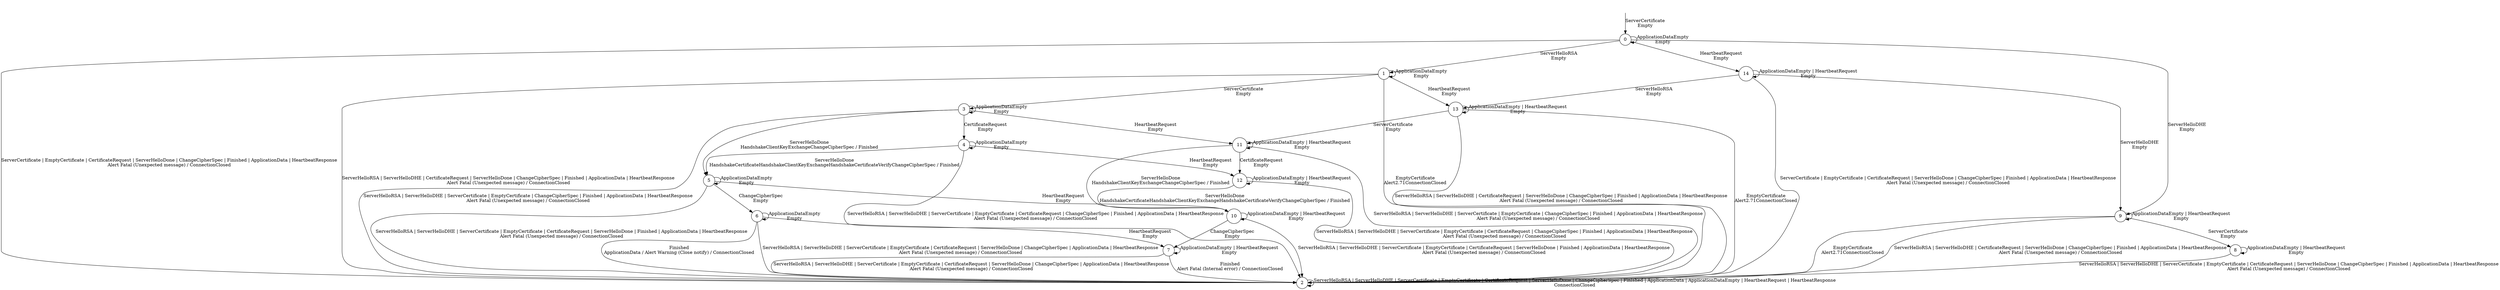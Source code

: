 digraph g {
__start0 [shape="none", label=""];
s0 [shape="circle", label="0"];
s1 [shape="circle", label="1"];
s2 [shape="circle", label="2"];
s3 [shape="circle", label="3"];
s4 [shape="circle", label="4"];
s5 [shape="circle", label="5"];
s6 [shape="circle", label="6"];
s7 [shape="circle", label="7"];
s8 [shape="circle", label="8"];
s9 [shape="circle", label="9"];
s10 [shape="circle", label="10"];
s11 [shape="circle", label="11"];
s12 [shape="circle", label="12"];
s13 [shape="circle", label="13"];
s14 [shape="circle", label="14"];
s9 -> s2  [label=<EmptyCertificate<br />Alert2.71ConnectionClosed>];
s9 -> s2  [label=<ServerHelloRSA | ServerHelloDHE | CertificateRequest | ServerHelloDone | ChangeCipherSpec | Finished | ApplicationData | HeartbeatResponse<br />Alert Fatal (Unexpected message) / ConnectionClosed>];
s9 -> s9  [label=<ApplicationDataEmpty | HeartbeatRequest<br />Empty>];
s9 -> s8  [label=<ServerCertificate<br />Empty>];
s8 -> s2  [label=<ServerHelloRSA | ServerHelloDHE | ServerCertificate | EmptyCertificate | CertificateRequest | ServerHelloDone | ChangeCipherSpec | Finished | ApplicationData | HeartbeatResponse<br />Alert Fatal (Unexpected message) / ConnectionClosed>];
s8 -> s8  [label=<ApplicationDataEmpty | HeartbeatRequest<br />Empty>];
s3 -> s3  [label=<ApplicationDataEmpty<br />Empty>];
s3 -> s2  [label=<ServerHelloRSA | ServerHelloDHE | ServerCertificate | EmptyCertificate | ChangeCipherSpec | Finished | ApplicationData | HeartbeatResponse<br />Alert Fatal (Unexpected message) / ConnectionClosed>];
s3 -> s11  [label=<HeartbeatRequest<br />Empty>];
s3 -> s5  [label=<ServerHelloDone<br />HandshakeClientKeyExchangeChangeCipherSpec / Finished>];
s3 -> s4  [label=<CertificateRequest<br />Empty>];
s2 -> s2  [label=<ServerHelloRSA | ServerHelloDHE | ServerCertificate | EmptyCertificate | CertificateRequest | ServerHelloDone | ChangeCipherSpec | Finished | ApplicationData | ApplicationDataEmpty | HeartbeatRequest | HeartbeatResponse<br />ConnectionClosed>];
s1 -> s3  [label=<ServerCertificate<br />Empty>];
s1 -> s2  [label=<EmptyCertificate<br />Alert2.71ConnectionClosed>];
s1 -> s2  [label=<ServerHelloRSA | ServerHelloDHE | CertificateRequest | ServerHelloDone | ChangeCipherSpec | Finished | ApplicationData | HeartbeatResponse<br />Alert Fatal (Unexpected message) / ConnectionClosed>];
s1 -> s1  [label=<ApplicationDataEmpty<br />Empty>];
s1 -> s13  [label=<HeartbeatRequest<br />Empty>];
s10 -> s2  [label=<ServerHelloRSA | ServerHelloDHE | ServerCertificate | EmptyCertificate | CertificateRequest | ServerHelloDone | Finished | ApplicationData | HeartbeatResponse<br />Alert Fatal (Unexpected message) / ConnectionClosed>];
s10 -> s10  [label=<ApplicationDataEmpty | HeartbeatRequest<br />Empty>];
s10 -> s7  [label=<ChangeCipherSpec<br />Empty>];
s7 -> s2  [label=<Finished<br />Alert Fatal (Internal error) / ConnectionClosed>];
s7 -> s2  [label=<ServerHelloRSA | ServerHelloDHE | ServerCertificate | EmptyCertificate | CertificateRequest | ServerHelloDone | ChangeCipherSpec | ApplicationData | HeartbeatResponse<br />Alert Fatal (Unexpected message) / ConnectionClosed>];
s7 -> s7  [label=<ApplicationDataEmpty | HeartbeatRequest<br />Empty>];
s6 -> s2  [label=<Finished<br />ApplicationData / Alert Warning (Close notify) / ConnectionClosed>];
s6 -> s2  [label=<ServerHelloRSA | ServerHelloDHE | ServerCertificate | EmptyCertificate | CertificateRequest | ServerHelloDone | ChangeCipherSpec | ApplicationData | HeartbeatResponse<br />Alert Fatal (Unexpected message) / ConnectionClosed>];
s6 -> s7  [label=<HeartbeatRequest<br />Empty>];
s6 -> s6  [label=<ApplicationDataEmpty<br />Empty>];
s5 -> s2  [label=<ServerHelloRSA | ServerHelloDHE | ServerCertificate | EmptyCertificate | CertificateRequest | ServerHelloDone | Finished | ApplicationData | HeartbeatResponse<br />Alert Fatal (Unexpected message) / ConnectionClosed>];
s5 -> s10  [label=<HeartbeatRequest<br />Empty>];
s5 -> s6  [label=<ChangeCipherSpec<br />Empty>];
s5 -> s5  [label=<ApplicationDataEmpty<br />Empty>];
s4 -> s2  [label=<ServerHelloRSA | ServerHelloDHE | ServerCertificate | EmptyCertificate | CertificateRequest | ChangeCipherSpec | Finished | ApplicationData | HeartbeatResponse<br />Alert Fatal (Unexpected message) / ConnectionClosed>];
s4 -> s12  [label=<HeartbeatRequest<br />Empty>];
s4 -> s5  [label=<ServerHelloDone<br />HandshakeCertificateHandshakeClientKeyExchangeHandshakeCertificateVerifyChangeCipherSpec / Finished>];
s4 -> s4  [label=<ApplicationDataEmpty<br />Empty>];
s13 -> s13  [label=<ApplicationDataEmpty | HeartbeatRequest<br />Empty>];
s13 -> s2  [label=<EmptyCertificate<br />Alert2.71ConnectionClosed>];
s13 -> s2  [label=<ServerHelloRSA | ServerHelloDHE | CertificateRequest | ServerHelloDone | ChangeCipherSpec | Finished | ApplicationData | HeartbeatResponse<br />Alert Fatal (Unexpected message) / ConnectionClosed>];
s13 -> s11  [label=<ServerCertificate<br />Empty>];
s11 -> s2  [label=<ServerHelloRSA | ServerHelloDHE | ServerCertificate | EmptyCertificate | ChangeCipherSpec | Finished | ApplicationData | HeartbeatResponse<br />Alert Fatal (Unexpected message) / ConnectionClosed>];
s11 -> s11  [label=<ApplicationDataEmpty | HeartbeatRequest<br />Empty>];
s11 -> s10  [label=<ServerHelloDone<br />HandshakeClientKeyExchangeChangeCipherSpec / Finished>];
s11 -> s12  [label=<CertificateRequest<br />Empty>];
s12 -> s2  [label=<ServerHelloRSA | ServerHelloDHE | ServerCertificate | EmptyCertificate | CertificateRequest | ChangeCipherSpec | Finished | ApplicationData | HeartbeatResponse<br />Alert Fatal (Unexpected message) / ConnectionClosed>];
s12 -> s10  [label=<ServerHelloDone<br />HandshakeCertificateHandshakeClientKeyExchangeHandshakeCertificateVerifyChangeCipherSpec / Finished>];
s12 -> s12  [label=<ApplicationDataEmpty | HeartbeatRequest<br />Empty>];
s14 -> s13  [label=<ServerHelloRSA<br />Empty>];
s14 -> s2  [label=<ServerCertificate | EmptyCertificate | CertificateRequest | ServerHelloDone | ChangeCipherSpec | Finished | ApplicationData | HeartbeatResponse<br />Alert Fatal (Unexpected message) / ConnectionClosed>];
s14 -> s9  [label=<ServerHelloDHE<br />Empty>];
s14 -> s14  [label=<ApplicationDataEmpty | HeartbeatRequest<br />Empty>];
s0 -> s2  [label=<ServerCertificate | EmptyCertificate | CertificateRequest | ServerHelloDone | ChangeCipherSpec | Finished | ApplicationData | HeartbeatResponse<br />Alert Fatal (Unexpected message) / ConnectionClosed>];
s0 -> s9  [label=<ServerHelloDHE<br />Empty>];
s0 -> s0  [label=<ApplicationDataEmpty<br />Empty>];
s0 -> s1  [label=<ServerHelloRSA<br />Empty>];
s0 -> s14  [label=<HeartbeatRequest<br />Empty>];
__start0 -> s0  [label=<ServerCertificate<br />Empty>];
}
